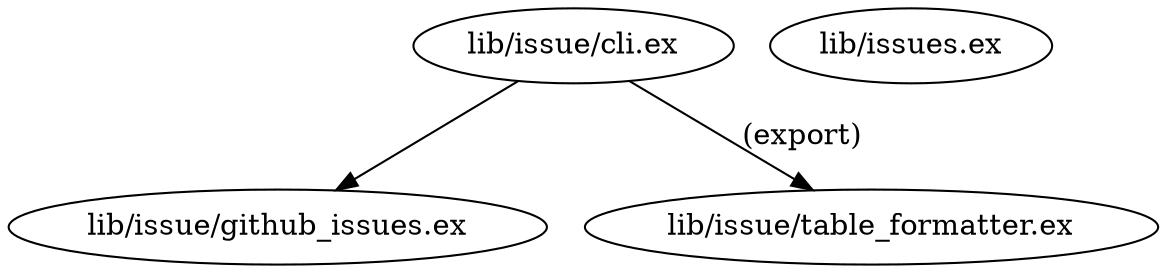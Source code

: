 digraph "xref graph" {
  "lib/issue/cli.ex"
  "lib/issue/cli.ex" -> "lib/issue/github_issues.ex"
  "lib/issue/cli.ex" -> "lib/issue/table_formatter.ex" [label="(export)"]
  "lib/issue/github_issues.ex"
  "lib/issue/table_formatter.ex"
  "lib/issues.ex"
}
